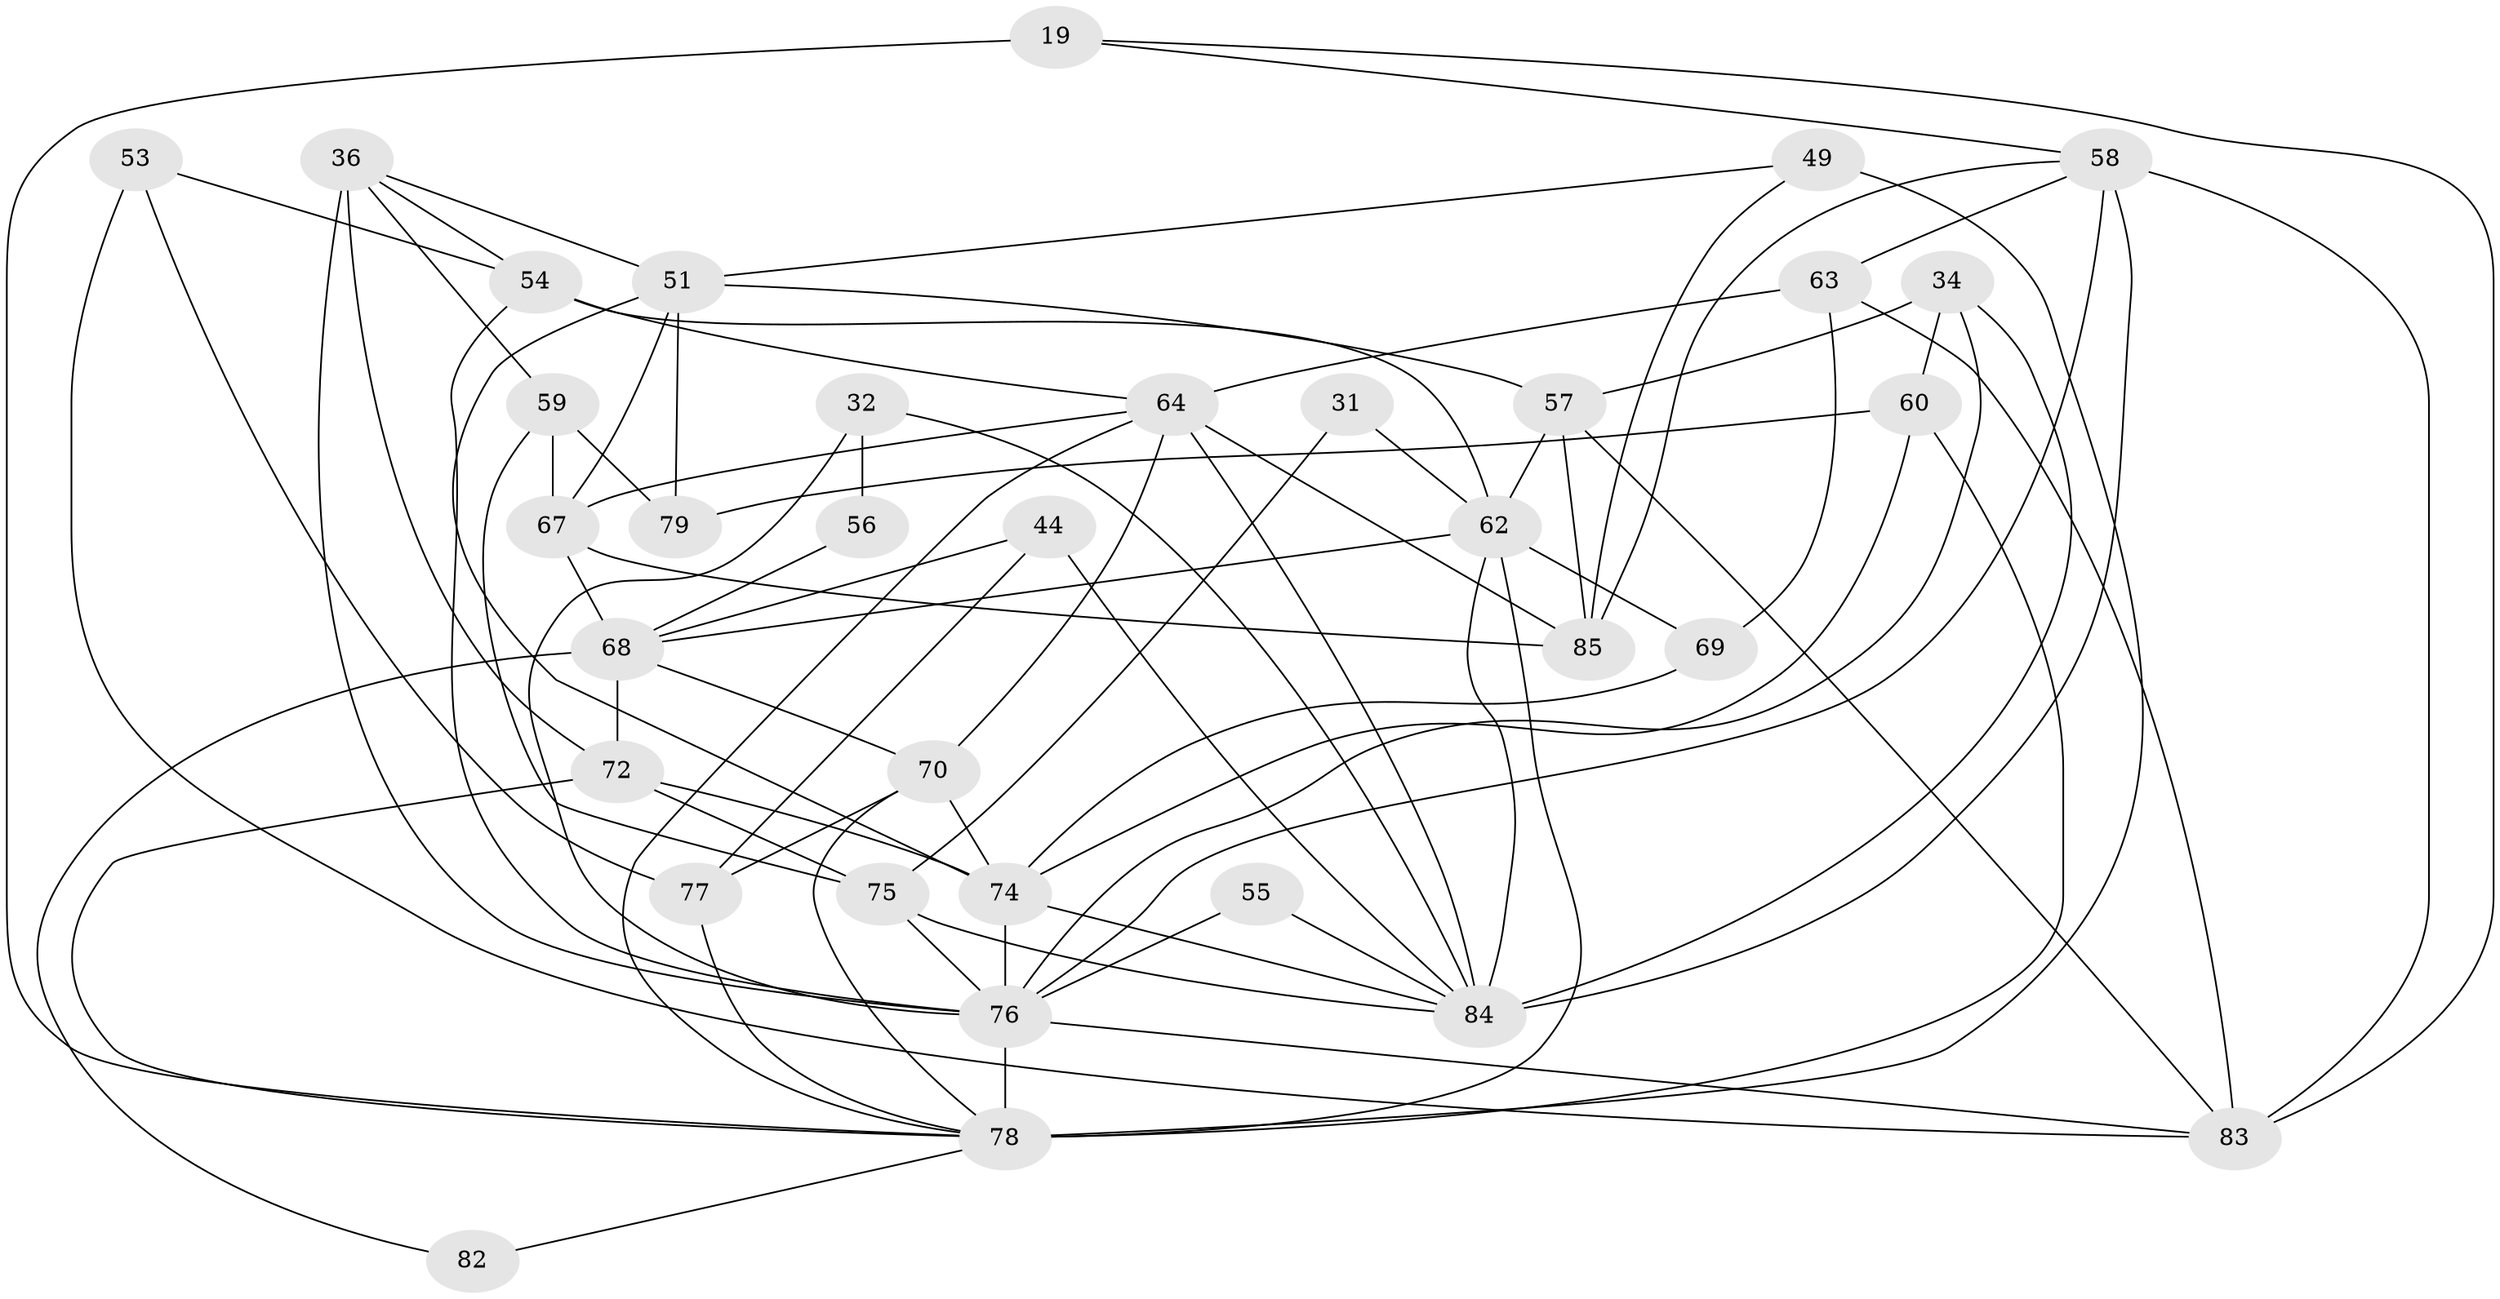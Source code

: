 // original degree distribution, {2: 0.1411764705882353, 3: 0.2823529411764706, 5: 0.16470588235294117, 4: 0.23529411764705882, 7: 0.023529411764705882, 6: 0.1411764705882353, 8: 0.011764705882352941}
// Generated by graph-tools (version 1.1) at 2025/52/03/04/25 21:52:10]
// undirected, 34 vertices, 82 edges
graph export_dot {
graph [start="1"]
  node [color=gray90,style=filled];
  19 [super="+8"];
  31;
  32 [super="+11"];
  34;
  36;
  44;
  49;
  51 [super="+13"];
  53;
  54;
  55;
  56;
  57 [super="+39"];
  58 [super="+28"];
  59;
  60;
  62 [super="+30"];
  63;
  64 [super="+24+42"];
  67 [super="+17"];
  68 [super="+66"];
  69;
  70 [super="+38"];
  72 [super="+65"];
  74 [super="+40+46"];
  75 [super="+37"];
  76 [super="+73+27+1+41"];
  77;
  78 [super="+16+71+48+61"];
  79;
  82;
  83 [super="+80+35"];
  84 [super="+50+20+14"];
  85 [super="+81"];
  19 -- 83;
  19 -- 58 [weight=2];
  19 -- 78 [weight=3];
  31 -- 62;
  31 -- 75;
  32 -- 56 [weight=2];
  32 -- 84;
  32 -- 76;
  34 -- 57;
  34 -- 60;
  34 -- 84;
  34 -- 76;
  36 -- 59;
  36 -- 51;
  36 -- 54;
  36 -- 76 [weight=2];
  36 -- 72;
  44 -- 77;
  44 -- 68;
  44 -- 84;
  49 -- 51;
  49 -- 85;
  49 -- 78 [weight=2];
  51 -- 67;
  51 -- 79;
  51 -- 74;
  51 -- 57;
  53 -- 77;
  53 -- 54;
  53 -- 83;
  54 -- 64;
  54 -- 62 [weight=2];
  54 -- 76;
  55 -- 84;
  55 -- 76;
  56 -- 68;
  57 -- 85 [weight=2];
  57 -- 83 [weight=2];
  57 -- 62 [weight=2];
  58 -- 63 [weight=2];
  58 -- 84 [weight=3];
  58 -- 76 [weight=4];
  58 -- 85;
  58 -- 83;
  59 -- 75;
  59 -- 67 [weight=2];
  59 -- 79;
  60 -- 79;
  60 -- 74;
  60 -- 78;
  62 -- 69;
  62 -- 68;
  62 -- 84;
  62 -- 78 [weight=3];
  63 -- 64;
  63 -- 69;
  63 -- 83;
  64 -- 84 [weight=3];
  64 -- 67;
  64 -- 85;
  64 -- 70 [weight=2];
  64 -- 78;
  67 -- 68;
  67 -- 85;
  68 -- 70 [weight=2];
  68 -- 82;
  68 -- 72 [weight=2];
  69 -- 74;
  70 -- 74;
  70 -- 77 [weight=2];
  70 -- 78;
  72 -- 74 [weight=2];
  72 -- 75;
  72 -- 78 [weight=2];
  74 -- 84 [weight=2];
  74 -- 76 [weight=2];
  75 -- 76;
  75 -- 84 [weight=2];
  76 -- 78 [weight=6];
  76 -- 83 [weight=2];
  77 -- 78;
  78 -- 82;
}
